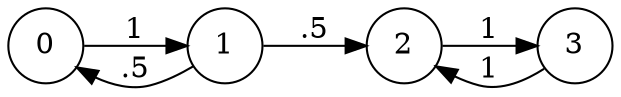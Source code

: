 digraph MarkovChain {
    rankdir=LR;
    node [shape=circle];
   
    0 -> 1 [label="1"]
    1 -> 0 [label=".5"]
    1 -> 2 [label=".5"]
    2 -> 3 [label="1"]
    3 -> 2 [label="1"]
}
